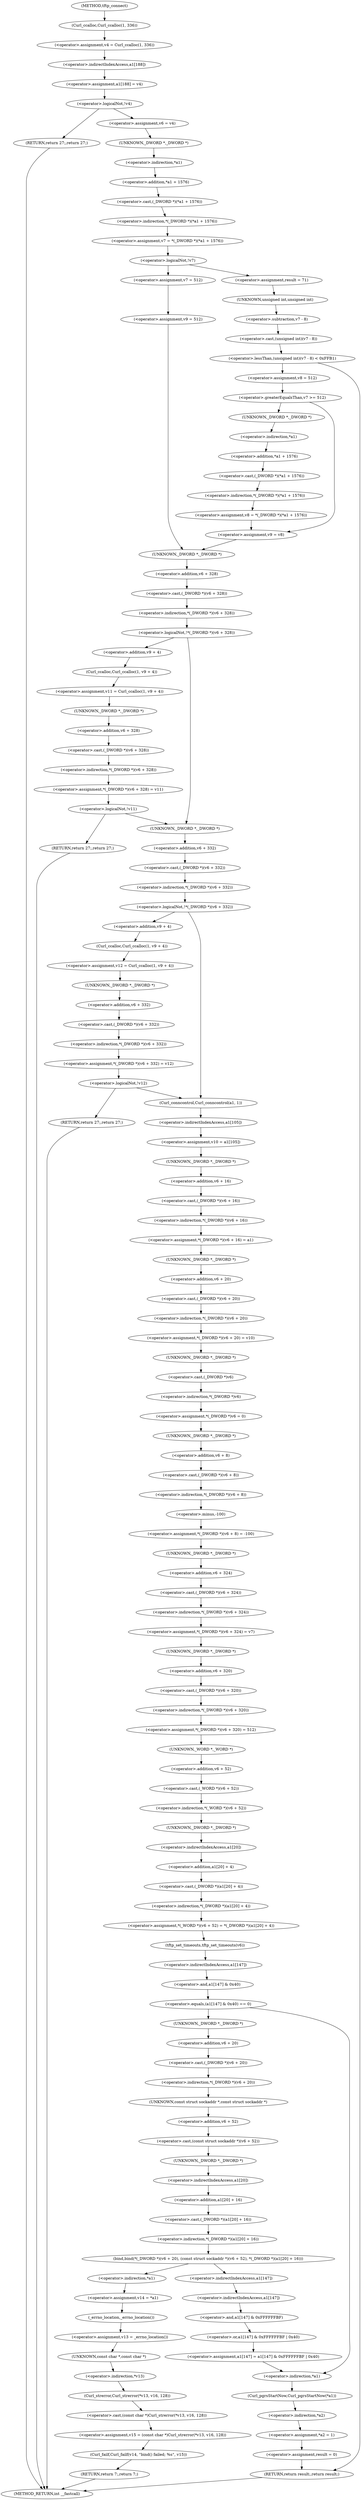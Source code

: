 digraph tftp_connect {  
"1000131" [label = "(<operator>.assignment,v4 = Curl_ccalloc(1, 336))" ]
"1000133" [label = "(Curl_ccalloc,Curl_ccalloc(1, 336))" ]
"1000136" [label = "(<operator>.assignment,a1[188] = v4)" ]
"1000137" [label = "(<operator>.indirectIndexAccess,a1[188])" ]
"1000142" [label = "(<operator>.logicalNot,!v4)" ]
"1000144" [label = "(RETURN,return 27;,return 27;)" ]
"1000146" [label = "(<operator>.assignment,v6 = v4)" ]
"1000149" [label = "(<operator>.assignment,v7 = *(_DWORD *)(*a1 + 1576))" ]
"1000151" [label = "(<operator>.indirection,*(_DWORD *)(*a1 + 1576))" ]
"1000152" [label = "(<operator>.cast,(_DWORD *)(*a1 + 1576))" ]
"1000153" [label = "(UNKNOWN,_DWORD *,_DWORD *)" ]
"1000154" [label = "(<operator>.addition,*a1 + 1576)" ]
"1000155" [label = "(<operator>.indirection,*a1)" ]
"1000159" [label = "(<operator>.logicalNot,!v7)" ]
"1000162" [label = "(<operator>.assignment,v7 = 512)" ]
"1000165" [label = "(<operator>.assignment,v9 = 512)" ]
"1000169" [label = "(<operator>.assignment,result = 71)" ]
"1000173" [label = "(<operator>.lessThan,(unsigned int)(v7 - 8) < 0xFFB1)" ]
"1000174" [label = "(<operator>.cast,(unsigned int)(v7 - 8))" ]
"1000175" [label = "(UNKNOWN,unsigned int,unsigned int)" ]
"1000176" [label = "(<operator>.subtraction,v7 - 8)" ]
"1000181" [label = "(<operator>.assignment,v8 = 512)" ]
"1000185" [label = "(<operator>.greaterEqualsThan,v7 >= 512)" ]
"1000188" [label = "(<operator>.assignment,v8 = *(_DWORD *)(*a1 + 1576))" ]
"1000190" [label = "(<operator>.indirection,*(_DWORD *)(*a1 + 1576))" ]
"1000191" [label = "(<operator>.cast,(_DWORD *)(*a1 + 1576))" ]
"1000192" [label = "(UNKNOWN,_DWORD *,_DWORD *)" ]
"1000193" [label = "(<operator>.addition,*a1 + 1576)" ]
"1000194" [label = "(<operator>.indirection,*a1)" ]
"1000197" [label = "(<operator>.assignment,v9 = v8)" ]
"1000202" [label = "(<operator>.logicalNot,!*(_DWORD *)(v6 + 328))" ]
"1000203" [label = "(<operator>.indirection,*(_DWORD *)(v6 + 328))" ]
"1000204" [label = "(<operator>.cast,(_DWORD *)(v6 + 328))" ]
"1000205" [label = "(UNKNOWN,_DWORD *,_DWORD *)" ]
"1000206" [label = "(<operator>.addition,v6 + 328)" ]
"1000210" [label = "(<operator>.assignment,v11 = Curl_ccalloc(1, v9 + 4))" ]
"1000212" [label = "(Curl_ccalloc,Curl_ccalloc(1, v9 + 4))" ]
"1000214" [label = "(<operator>.addition,v9 + 4)" ]
"1000217" [label = "(<operator>.assignment,*(_DWORD *)(v6 + 328) = v11)" ]
"1000218" [label = "(<operator>.indirection,*(_DWORD *)(v6 + 328))" ]
"1000219" [label = "(<operator>.cast,(_DWORD *)(v6 + 328))" ]
"1000220" [label = "(UNKNOWN,_DWORD *,_DWORD *)" ]
"1000221" [label = "(<operator>.addition,v6 + 328)" ]
"1000226" [label = "(<operator>.logicalNot,!v11)" ]
"1000228" [label = "(RETURN,return 27;,return 27;)" ]
"1000231" [label = "(<operator>.logicalNot,!*(_DWORD *)(v6 + 332))" ]
"1000232" [label = "(<operator>.indirection,*(_DWORD *)(v6 + 332))" ]
"1000233" [label = "(<operator>.cast,(_DWORD *)(v6 + 332))" ]
"1000234" [label = "(UNKNOWN,_DWORD *,_DWORD *)" ]
"1000235" [label = "(<operator>.addition,v6 + 332)" ]
"1000239" [label = "(<operator>.assignment,v12 = Curl_ccalloc(1, v9 + 4))" ]
"1000241" [label = "(Curl_ccalloc,Curl_ccalloc(1, v9 + 4))" ]
"1000243" [label = "(<operator>.addition,v9 + 4)" ]
"1000246" [label = "(<operator>.assignment,*(_DWORD *)(v6 + 332) = v12)" ]
"1000247" [label = "(<operator>.indirection,*(_DWORD *)(v6 + 332))" ]
"1000248" [label = "(<operator>.cast,(_DWORD *)(v6 + 332))" ]
"1000249" [label = "(UNKNOWN,_DWORD *,_DWORD *)" ]
"1000250" [label = "(<operator>.addition,v6 + 332)" ]
"1000255" [label = "(<operator>.logicalNot,!v12)" ]
"1000257" [label = "(RETURN,return 27;,return 27;)" ]
"1000259" [label = "(Curl_conncontrol,Curl_conncontrol(a1, 1))" ]
"1000262" [label = "(<operator>.assignment,v10 = a1[105])" ]
"1000264" [label = "(<operator>.indirectIndexAccess,a1[105])" ]
"1000267" [label = "(<operator>.assignment,*(_DWORD *)(v6 + 16) = a1)" ]
"1000268" [label = "(<operator>.indirection,*(_DWORD *)(v6 + 16))" ]
"1000269" [label = "(<operator>.cast,(_DWORD *)(v6 + 16))" ]
"1000270" [label = "(UNKNOWN,_DWORD *,_DWORD *)" ]
"1000271" [label = "(<operator>.addition,v6 + 16)" ]
"1000275" [label = "(<operator>.assignment,*(_DWORD *)(v6 + 20) = v10)" ]
"1000276" [label = "(<operator>.indirection,*(_DWORD *)(v6 + 20))" ]
"1000277" [label = "(<operator>.cast,(_DWORD *)(v6 + 20))" ]
"1000278" [label = "(UNKNOWN,_DWORD *,_DWORD *)" ]
"1000279" [label = "(<operator>.addition,v6 + 20)" ]
"1000283" [label = "(<operator>.assignment,*(_DWORD *)v6 = 0)" ]
"1000284" [label = "(<operator>.indirection,*(_DWORD *)v6)" ]
"1000285" [label = "(<operator>.cast,(_DWORD *)v6)" ]
"1000286" [label = "(UNKNOWN,_DWORD *,_DWORD *)" ]
"1000289" [label = "(<operator>.assignment,*(_DWORD *)(v6 + 8) = -100)" ]
"1000290" [label = "(<operator>.indirection,*(_DWORD *)(v6 + 8))" ]
"1000291" [label = "(<operator>.cast,(_DWORD *)(v6 + 8))" ]
"1000292" [label = "(UNKNOWN,_DWORD *,_DWORD *)" ]
"1000293" [label = "(<operator>.addition,v6 + 8)" ]
"1000296" [label = "(<operator>.minus,-100)" ]
"1000298" [label = "(<operator>.assignment,*(_DWORD *)(v6 + 324) = v7)" ]
"1000299" [label = "(<operator>.indirection,*(_DWORD *)(v6 + 324))" ]
"1000300" [label = "(<operator>.cast,(_DWORD *)(v6 + 324))" ]
"1000301" [label = "(UNKNOWN,_DWORD *,_DWORD *)" ]
"1000302" [label = "(<operator>.addition,v6 + 324)" ]
"1000306" [label = "(<operator>.assignment,*(_DWORD *)(v6 + 320) = 512)" ]
"1000307" [label = "(<operator>.indirection,*(_DWORD *)(v6 + 320))" ]
"1000308" [label = "(<operator>.cast,(_DWORD *)(v6 + 320))" ]
"1000309" [label = "(UNKNOWN,_DWORD *,_DWORD *)" ]
"1000310" [label = "(<operator>.addition,v6 + 320)" ]
"1000314" [label = "(<operator>.assignment,*(_WORD *)(v6 + 52) = *(_DWORD *)(a1[20] + 4))" ]
"1000315" [label = "(<operator>.indirection,*(_WORD *)(v6 + 52))" ]
"1000316" [label = "(<operator>.cast,(_WORD *)(v6 + 52))" ]
"1000317" [label = "(UNKNOWN,_WORD *,_WORD *)" ]
"1000318" [label = "(<operator>.addition,v6 + 52)" ]
"1000321" [label = "(<operator>.indirection,*(_DWORD *)(a1[20] + 4))" ]
"1000322" [label = "(<operator>.cast,(_DWORD *)(a1[20] + 4))" ]
"1000323" [label = "(UNKNOWN,_DWORD *,_DWORD *)" ]
"1000324" [label = "(<operator>.addition,a1[20] + 4)" ]
"1000325" [label = "(<operator>.indirectIndexAccess,a1[20])" ]
"1000329" [label = "(tftp_set_timeouts,tftp_set_timeouts(v6))" ]
"1000332" [label = "(<operator>.equals,(a1[147] & 0x40) == 0)" ]
"1000333" [label = "(<operator>.and,a1[147] & 0x40)" ]
"1000334" [label = "(<operator>.indirectIndexAccess,a1[147])" ]
"1000341" [label = "(bind,bind(*(_DWORD *)(v6 + 20), (const struct sockaddr *)(v6 + 52), *(_DWORD *)(a1[20] + 16)))" ]
"1000342" [label = "(<operator>.indirection,*(_DWORD *)(v6 + 20))" ]
"1000343" [label = "(<operator>.cast,(_DWORD *)(v6 + 20))" ]
"1000344" [label = "(UNKNOWN,_DWORD *,_DWORD *)" ]
"1000345" [label = "(<operator>.addition,v6 + 20)" ]
"1000348" [label = "(<operator>.cast,(const struct sockaddr *)(v6 + 52))" ]
"1000349" [label = "(UNKNOWN,const struct sockaddr *,const struct sockaddr *)" ]
"1000350" [label = "(<operator>.addition,v6 + 52)" ]
"1000353" [label = "(<operator>.indirection,*(_DWORD *)(a1[20] + 16))" ]
"1000354" [label = "(<operator>.cast,(_DWORD *)(a1[20] + 16))" ]
"1000355" [label = "(UNKNOWN,_DWORD *,_DWORD *)" ]
"1000356" [label = "(<operator>.addition,a1[20] + 16)" ]
"1000357" [label = "(<operator>.indirectIndexAccess,a1[20])" ]
"1000362" [label = "(<operator>.assignment,v14 = *a1)" ]
"1000364" [label = "(<operator>.indirection,*a1)" ]
"1000366" [label = "(<operator>.assignment,v13 = _errno_location())" ]
"1000368" [label = "(_errno_location,_errno_location())" ]
"1000369" [label = "(<operator>.assignment,v15 = (const char *)Curl_strerror(*v13, v16, 128))" ]
"1000371" [label = "(<operator>.cast,(const char *)Curl_strerror(*v13, v16, 128))" ]
"1000372" [label = "(UNKNOWN,const char *,const char *)" ]
"1000373" [label = "(Curl_strerror,Curl_strerror(*v13, v16, 128))" ]
"1000374" [label = "(<operator>.indirection,*v13)" ]
"1000378" [label = "(Curl_failf,Curl_failf(v14, \"bind() failed; %s\", v15))" ]
"1000382" [label = "(RETURN,return 7;,return 7;)" ]
"1000384" [label = "(<operator>.assignment,a1[147] = a1[147] & 0xFFFFFFBF | 0x40)" ]
"1000385" [label = "(<operator>.indirectIndexAccess,a1[147])" ]
"1000388" [label = "(<operator>.or,a1[147] & 0xFFFFFFBF | 0x40)" ]
"1000389" [label = "(<operator>.and,a1[147] & 0xFFFFFFBF)" ]
"1000390" [label = "(<operator>.indirectIndexAccess,a1[147])" ]
"1000395" [label = "(Curl_pgrsStartNow,Curl_pgrsStartNow(*a1))" ]
"1000396" [label = "(<operator>.indirection,*a1)" ]
"1000398" [label = "(<operator>.assignment,*a2 = 1)" ]
"1000399" [label = "(<operator>.indirection,*a2)" ]
"1000402" [label = "(<operator>.assignment,result = 0)" ]
"1000405" [label = "(RETURN,return result;,return result;)" ]
"1000114" [label = "(METHOD,tftp_connect)" ]
"1000407" [label = "(METHOD_RETURN,int __fastcall)" ]
  "1000131" -> "1000137" 
  "1000133" -> "1000131" 
  "1000136" -> "1000142" 
  "1000137" -> "1000136" 
  "1000142" -> "1000144" 
  "1000142" -> "1000146" 
  "1000144" -> "1000407" 
  "1000146" -> "1000153" 
  "1000149" -> "1000159" 
  "1000151" -> "1000149" 
  "1000152" -> "1000151" 
  "1000153" -> "1000155" 
  "1000154" -> "1000152" 
  "1000155" -> "1000154" 
  "1000159" -> "1000162" 
  "1000159" -> "1000169" 
  "1000162" -> "1000165" 
  "1000165" -> "1000205" 
  "1000169" -> "1000175" 
  "1000173" -> "1000181" 
  "1000173" -> "1000405" 
  "1000174" -> "1000173" 
  "1000175" -> "1000176" 
  "1000176" -> "1000174" 
  "1000181" -> "1000185" 
  "1000185" -> "1000192" 
  "1000185" -> "1000197" 
  "1000188" -> "1000197" 
  "1000190" -> "1000188" 
  "1000191" -> "1000190" 
  "1000192" -> "1000194" 
  "1000193" -> "1000191" 
  "1000194" -> "1000193" 
  "1000197" -> "1000205" 
  "1000202" -> "1000234" 
  "1000202" -> "1000214" 
  "1000203" -> "1000202" 
  "1000204" -> "1000203" 
  "1000205" -> "1000206" 
  "1000206" -> "1000204" 
  "1000210" -> "1000220" 
  "1000212" -> "1000210" 
  "1000214" -> "1000212" 
  "1000217" -> "1000226" 
  "1000218" -> "1000217" 
  "1000219" -> "1000218" 
  "1000220" -> "1000221" 
  "1000221" -> "1000219" 
  "1000226" -> "1000234" 
  "1000226" -> "1000228" 
  "1000228" -> "1000407" 
  "1000231" -> "1000243" 
  "1000231" -> "1000259" 
  "1000232" -> "1000231" 
  "1000233" -> "1000232" 
  "1000234" -> "1000235" 
  "1000235" -> "1000233" 
  "1000239" -> "1000249" 
  "1000241" -> "1000239" 
  "1000243" -> "1000241" 
  "1000246" -> "1000255" 
  "1000247" -> "1000246" 
  "1000248" -> "1000247" 
  "1000249" -> "1000250" 
  "1000250" -> "1000248" 
  "1000255" -> "1000257" 
  "1000255" -> "1000259" 
  "1000257" -> "1000407" 
  "1000259" -> "1000264" 
  "1000262" -> "1000270" 
  "1000264" -> "1000262" 
  "1000267" -> "1000278" 
  "1000268" -> "1000267" 
  "1000269" -> "1000268" 
  "1000270" -> "1000271" 
  "1000271" -> "1000269" 
  "1000275" -> "1000286" 
  "1000276" -> "1000275" 
  "1000277" -> "1000276" 
  "1000278" -> "1000279" 
  "1000279" -> "1000277" 
  "1000283" -> "1000292" 
  "1000284" -> "1000283" 
  "1000285" -> "1000284" 
  "1000286" -> "1000285" 
  "1000289" -> "1000301" 
  "1000290" -> "1000296" 
  "1000291" -> "1000290" 
  "1000292" -> "1000293" 
  "1000293" -> "1000291" 
  "1000296" -> "1000289" 
  "1000298" -> "1000309" 
  "1000299" -> "1000298" 
  "1000300" -> "1000299" 
  "1000301" -> "1000302" 
  "1000302" -> "1000300" 
  "1000306" -> "1000317" 
  "1000307" -> "1000306" 
  "1000308" -> "1000307" 
  "1000309" -> "1000310" 
  "1000310" -> "1000308" 
  "1000314" -> "1000329" 
  "1000315" -> "1000323" 
  "1000316" -> "1000315" 
  "1000317" -> "1000318" 
  "1000318" -> "1000316" 
  "1000321" -> "1000314" 
  "1000322" -> "1000321" 
  "1000323" -> "1000325" 
  "1000324" -> "1000322" 
  "1000325" -> "1000324" 
  "1000329" -> "1000334" 
  "1000332" -> "1000344" 
  "1000332" -> "1000396" 
  "1000333" -> "1000332" 
  "1000334" -> "1000333" 
  "1000341" -> "1000364" 
  "1000341" -> "1000385" 
  "1000342" -> "1000349" 
  "1000343" -> "1000342" 
  "1000344" -> "1000345" 
  "1000345" -> "1000343" 
  "1000348" -> "1000355" 
  "1000349" -> "1000350" 
  "1000350" -> "1000348" 
  "1000353" -> "1000341" 
  "1000354" -> "1000353" 
  "1000355" -> "1000357" 
  "1000356" -> "1000354" 
  "1000357" -> "1000356" 
  "1000362" -> "1000368" 
  "1000364" -> "1000362" 
  "1000366" -> "1000372" 
  "1000368" -> "1000366" 
  "1000369" -> "1000378" 
  "1000371" -> "1000369" 
  "1000372" -> "1000374" 
  "1000373" -> "1000371" 
  "1000374" -> "1000373" 
  "1000378" -> "1000382" 
  "1000382" -> "1000407" 
  "1000384" -> "1000396" 
  "1000385" -> "1000390" 
  "1000388" -> "1000384" 
  "1000389" -> "1000388" 
  "1000390" -> "1000389" 
  "1000395" -> "1000399" 
  "1000396" -> "1000395" 
  "1000398" -> "1000402" 
  "1000399" -> "1000398" 
  "1000402" -> "1000405" 
  "1000405" -> "1000407" 
  "1000114" -> "1000133" 
}
